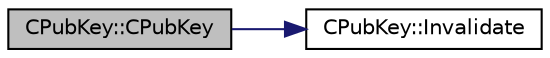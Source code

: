 digraph "CPubKey::CPubKey"
{
  edge [fontname="Helvetica",fontsize="10",labelfontname="Helvetica",labelfontsize="10"];
  node [fontname="Helvetica",fontsize="10",shape=record];
  rankdir="LR";
  Node0 [label="CPubKey::CPubKey",height=0.2,width=0.4,color="black", fillcolor="grey75", style="filled", fontcolor="black"];
  Node0 -> Node1 [color="midnightblue",fontsize="10",style="solid",fontname="Helvetica"];
  Node1 [label="CPubKey::Invalidate",height=0.2,width=0.4,color="black", fillcolor="white", style="filled",URL="$class_c_pub_key.html#a99917e80a362af54a3677ea9cf1328ee",tooltip="Set this key data to be invalid. "];
}
